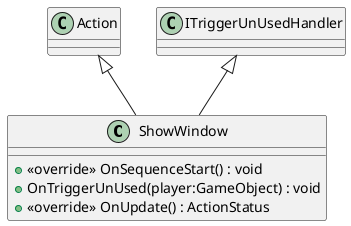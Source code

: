 @startuml
class ShowWindow {
    + <<override>> OnSequenceStart() : void
    + OnTriggerUnUsed(player:GameObject) : void
    + <<override>> OnUpdate() : ActionStatus
}
Action <|-- ShowWindow
ITriggerUnUsedHandler <|-- ShowWindow
@enduml
